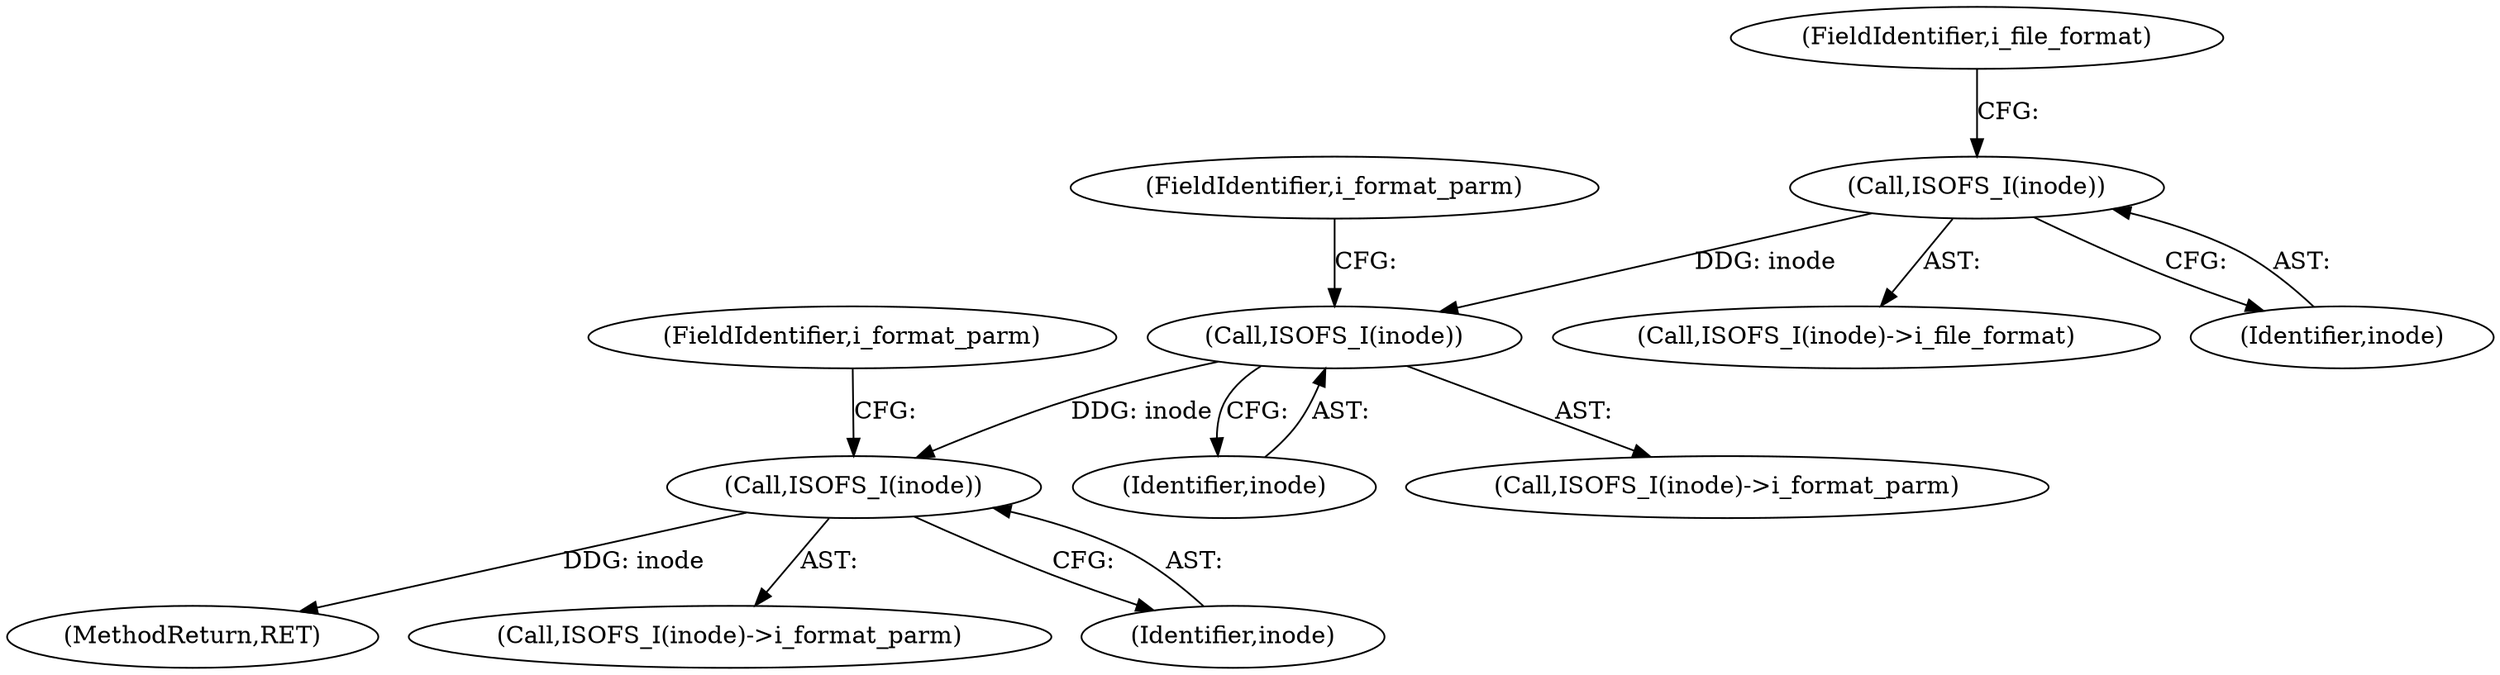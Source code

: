 digraph "0_linux_410dd3cf4c9b36f27ed4542ee18b1af5e68645a4_2@pointer" {
"1000927" [label="(Call,ISOFS_I(inode))"];
"1000920" [label="(Call,ISOFS_I(inode))"];
"1000945" [label="(Call,ISOFS_I(inode))"];
"1001007" [label="(MethodReturn,RET)"];
"1000920" [label="(Call,ISOFS_I(inode))"];
"1000928" [label="(Identifier,inode)"];
"1000929" [label="(FieldIdentifier,i_format_parm)"];
"1000944" [label="(Call,ISOFS_I(inode)->i_format_parm)"];
"1000926" [label="(Call,ISOFS_I(inode)->i_format_parm)"];
"1000919" [label="(Call,ISOFS_I(inode)->i_file_format)"];
"1000947" [label="(FieldIdentifier,i_format_parm)"];
"1000945" [label="(Call,ISOFS_I(inode))"];
"1000922" [label="(FieldIdentifier,i_file_format)"];
"1000927" [label="(Call,ISOFS_I(inode))"];
"1000946" [label="(Identifier,inode)"];
"1000921" [label="(Identifier,inode)"];
"1000927" -> "1000926"  [label="AST: "];
"1000927" -> "1000928"  [label="CFG: "];
"1000928" -> "1000927"  [label="AST: "];
"1000929" -> "1000927"  [label="CFG: "];
"1000920" -> "1000927"  [label="DDG: inode"];
"1000927" -> "1000945"  [label="DDG: inode"];
"1000920" -> "1000919"  [label="AST: "];
"1000920" -> "1000921"  [label="CFG: "];
"1000921" -> "1000920"  [label="AST: "];
"1000922" -> "1000920"  [label="CFG: "];
"1000945" -> "1000944"  [label="AST: "];
"1000945" -> "1000946"  [label="CFG: "];
"1000946" -> "1000945"  [label="AST: "];
"1000947" -> "1000945"  [label="CFG: "];
"1000945" -> "1001007"  [label="DDG: inode"];
}
